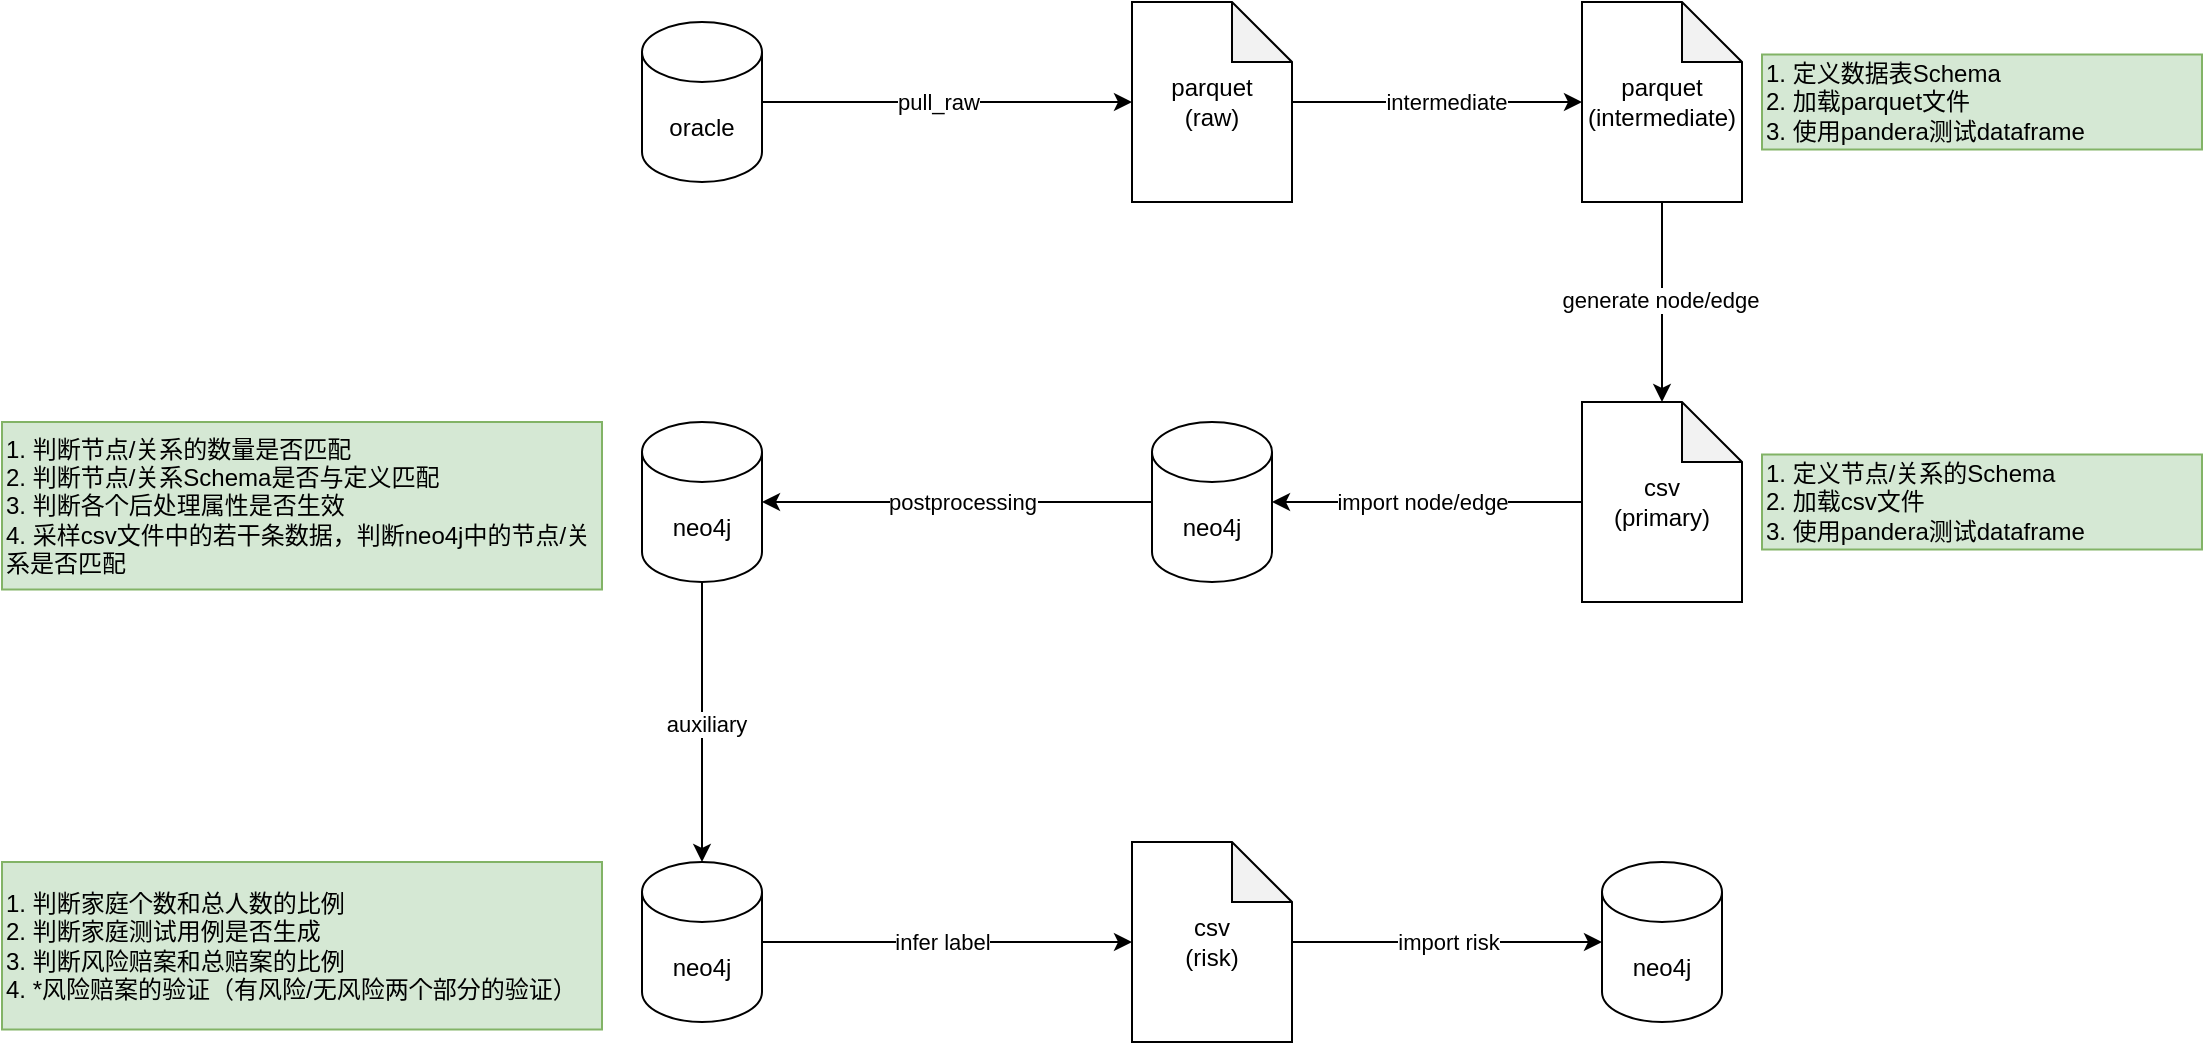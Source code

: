 <mxfile version="21.2.3" type="github">
  <diagram name="Page-1" id="LknvPDpUpN_7AxQZZM2L">
    <mxGraphModel dx="2924" dy="1155" grid="1" gridSize="10" guides="1" tooltips="1" connect="1" arrows="1" fold="1" page="1" pageScale="1" pageWidth="850" pageHeight="1100" math="0" shadow="0">
      <root>
        <mxCell id="0" />
        <mxCell id="1" parent="0" />
        <mxCell id="d0YDHUIfVL__pPALtXE7-13" style="edgeStyle=orthogonalEdgeStyle;rounded=0;orthogonalLoop=1;jettySize=auto;html=1;entryX=0;entryY=0.5;entryDx=0;entryDy=0;entryPerimeter=0;" edge="1" parent="1" source="d0YDHUIfVL__pPALtXE7-2" target="d0YDHUIfVL__pPALtXE7-3">
          <mxGeometry relative="1" as="geometry" />
        </mxCell>
        <mxCell id="d0YDHUIfVL__pPALtXE7-14" value="pull_raw" style="edgeLabel;html=1;align=center;verticalAlign=middle;resizable=0;points=[];" vertex="1" connectable="0" parent="d0YDHUIfVL__pPALtXE7-13">
          <mxGeometry x="-0.053" y="-1" relative="1" as="geometry">
            <mxPoint y="-1" as="offset" />
          </mxGeometry>
        </mxCell>
        <mxCell id="d0YDHUIfVL__pPALtXE7-2" value="oracle" style="shape=cylinder3;whiteSpace=wrap;html=1;boundedLbl=1;backgroundOutline=1;size=15;" vertex="1" parent="1">
          <mxGeometry x="100" y="180" width="60" height="80" as="geometry" />
        </mxCell>
        <mxCell id="d0YDHUIfVL__pPALtXE7-15" style="edgeStyle=orthogonalEdgeStyle;rounded=0;orthogonalLoop=1;jettySize=auto;html=1;" edge="1" parent="1" source="d0YDHUIfVL__pPALtXE7-3" target="d0YDHUIfVL__pPALtXE7-4">
          <mxGeometry relative="1" as="geometry" />
        </mxCell>
        <mxCell id="d0YDHUIfVL__pPALtXE7-16" value="intermediate" style="edgeLabel;html=1;align=center;verticalAlign=middle;resizable=0;points=[];" vertex="1" connectable="0" parent="d0YDHUIfVL__pPALtXE7-15">
          <mxGeometry x="0.062" y="-3" relative="1" as="geometry">
            <mxPoint y="-3" as="offset" />
          </mxGeometry>
        </mxCell>
        <mxCell id="d0YDHUIfVL__pPALtXE7-3" value="parquet&lt;br&gt;(raw)" style="shape=note;whiteSpace=wrap;html=1;backgroundOutline=1;darkOpacity=0.05;" vertex="1" parent="1">
          <mxGeometry x="345" y="170" width="80" height="100" as="geometry" />
        </mxCell>
        <mxCell id="d0YDHUIfVL__pPALtXE7-17" style="edgeStyle=orthogonalEdgeStyle;rounded=0;orthogonalLoop=1;jettySize=auto;html=1;entryX=0.5;entryY=0;entryDx=0;entryDy=0;entryPerimeter=0;" edge="1" parent="1" source="d0YDHUIfVL__pPALtXE7-4" target="d0YDHUIfVL__pPALtXE7-5">
          <mxGeometry relative="1" as="geometry" />
        </mxCell>
        <mxCell id="d0YDHUIfVL__pPALtXE7-18" value="generate node/edge" style="edgeLabel;html=1;align=center;verticalAlign=middle;resizable=0;points=[];" vertex="1" connectable="0" parent="d0YDHUIfVL__pPALtXE7-17">
          <mxGeometry x="-0.02" y="-1" relative="1" as="geometry">
            <mxPoint as="offset" />
          </mxGeometry>
        </mxCell>
        <mxCell id="d0YDHUIfVL__pPALtXE7-4" value="parquet&lt;br&gt;(intermediate)" style="shape=note;whiteSpace=wrap;html=1;backgroundOutline=1;darkOpacity=0.05;" vertex="1" parent="1">
          <mxGeometry x="570" y="170" width="80" height="100" as="geometry" />
        </mxCell>
        <mxCell id="d0YDHUIfVL__pPALtXE7-19" style="edgeStyle=orthogonalEdgeStyle;rounded=0;orthogonalLoop=1;jettySize=auto;html=1;entryX=1;entryY=0.5;entryDx=0;entryDy=0;entryPerimeter=0;" edge="1" parent="1" source="d0YDHUIfVL__pPALtXE7-5" target="d0YDHUIfVL__pPALtXE7-6">
          <mxGeometry relative="1" as="geometry" />
        </mxCell>
        <mxCell id="d0YDHUIfVL__pPALtXE7-20" value="import node/edge" style="edgeLabel;html=1;align=center;verticalAlign=middle;resizable=0;points=[];" vertex="1" connectable="0" parent="d0YDHUIfVL__pPALtXE7-19">
          <mxGeometry x="0.303" relative="1" as="geometry">
            <mxPoint x="21" as="offset" />
          </mxGeometry>
        </mxCell>
        <mxCell id="d0YDHUIfVL__pPALtXE7-5" value="csv&lt;br&gt;(primary)" style="shape=note;whiteSpace=wrap;html=1;backgroundOutline=1;darkOpacity=0.05;" vertex="1" parent="1">
          <mxGeometry x="570" y="370" width="80" height="100" as="geometry" />
        </mxCell>
        <mxCell id="d0YDHUIfVL__pPALtXE7-22" style="edgeStyle=orthogonalEdgeStyle;rounded=0;orthogonalLoop=1;jettySize=auto;html=1;" edge="1" parent="1" source="d0YDHUIfVL__pPALtXE7-6" target="d0YDHUIfVL__pPALtXE7-7">
          <mxGeometry relative="1" as="geometry" />
        </mxCell>
        <mxCell id="d0YDHUIfVL__pPALtXE7-23" value="postprocessing" style="edgeLabel;html=1;align=center;verticalAlign=middle;resizable=0;points=[];" vertex="1" connectable="0" parent="d0YDHUIfVL__pPALtXE7-22">
          <mxGeometry x="0.262" y="3" relative="1" as="geometry">
            <mxPoint x="28" y="-3" as="offset" />
          </mxGeometry>
        </mxCell>
        <mxCell id="d0YDHUIfVL__pPALtXE7-6" value="neo4j" style="shape=cylinder3;whiteSpace=wrap;html=1;boundedLbl=1;backgroundOutline=1;size=15;" vertex="1" parent="1">
          <mxGeometry x="355" y="380" width="60" height="80" as="geometry" />
        </mxCell>
        <mxCell id="d0YDHUIfVL__pPALtXE7-24" style="edgeStyle=orthogonalEdgeStyle;rounded=0;orthogonalLoop=1;jettySize=auto;html=1;entryX=0.5;entryY=0;entryDx=0;entryDy=0;entryPerimeter=0;" edge="1" parent="1" source="d0YDHUIfVL__pPALtXE7-7" target="d0YDHUIfVL__pPALtXE7-8">
          <mxGeometry relative="1" as="geometry" />
        </mxCell>
        <mxCell id="d0YDHUIfVL__pPALtXE7-25" value="auxiliary" style="edgeLabel;html=1;align=center;verticalAlign=middle;resizable=0;points=[];" vertex="1" connectable="0" parent="d0YDHUIfVL__pPALtXE7-24">
          <mxGeometry x="0.014" y="2" relative="1" as="geometry">
            <mxPoint as="offset" />
          </mxGeometry>
        </mxCell>
        <mxCell id="d0YDHUIfVL__pPALtXE7-7" value="neo4j" style="shape=cylinder3;whiteSpace=wrap;html=1;boundedLbl=1;backgroundOutline=1;size=15;" vertex="1" parent="1">
          <mxGeometry x="100" y="380" width="60" height="80" as="geometry" />
        </mxCell>
        <mxCell id="d0YDHUIfVL__pPALtXE7-26" style="edgeStyle=orthogonalEdgeStyle;rounded=0;orthogonalLoop=1;jettySize=auto;html=1;entryX=0;entryY=0.5;entryDx=0;entryDy=0;entryPerimeter=0;" edge="1" parent="1" source="d0YDHUIfVL__pPALtXE7-8" target="d0YDHUIfVL__pPALtXE7-10">
          <mxGeometry relative="1" as="geometry" />
        </mxCell>
        <mxCell id="d0YDHUIfVL__pPALtXE7-27" value="infer label" style="edgeLabel;html=1;align=center;verticalAlign=middle;resizable=0;points=[];" vertex="1" connectable="0" parent="d0YDHUIfVL__pPALtXE7-26">
          <mxGeometry x="-0.243" y="2" relative="1" as="geometry">
            <mxPoint x="20" y="2" as="offset" />
          </mxGeometry>
        </mxCell>
        <mxCell id="d0YDHUIfVL__pPALtXE7-8" value="neo4j" style="shape=cylinder3;whiteSpace=wrap;html=1;boundedLbl=1;backgroundOutline=1;size=15;" vertex="1" parent="1">
          <mxGeometry x="100" y="600" width="60" height="80" as="geometry" />
        </mxCell>
        <mxCell id="d0YDHUIfVL__pPALtXE7-28" value="import risk" style="edgeStyle=orthogonalEdgeStyle;rounded=0;orthogonalLoop=1;jettySize=auto;html=1;entryX=0;entryY=0.5;entryDx=0;entryDy=0;entryPerimeter=0;" edge="1" parent="1" source="d0YDHUIfVL__pPALtXE7-10" target="d0YDHUIfVL__pPALtXE7-12">
          <mxGeometry relative="1" as="geometry">
            <Array as="points">
              <mxPoint x="500" y="640" />
              <mxPoint x="500" y="640" />
            </Array>
          </mxGeometry>
        </mxCell>
        <mxCell id="d0YDHUIfVL__pPALtXE7-10" value="csv&lt;br&gt;(risk)" style="shape=note;whiteSpace=wrap;html=1;backgroundOutline=1;darkOpacity=0.05;" vertex="1" parent="1">
          <mxGeometry x="345" y="590" width="80" height="100" as="geometry" />
        </mxCell>
        <mxCell id="d0YDHUIfVL__pPALtXE7-12" value="neo4j" style="shape=cylinder3;whiteSpace=wrap;html=1;boundedLbl=1;backgroundOutline=1;size=15;" vertex="1" parent="1">
          <mxGeometry x="580" y="600" width="60" height="80" as="geometry" />
        </mxCell>
        <mxCell id="d0YDHUIfVL__pPALtXE7-29" value="1. 定义数据表Schema&lt;br&gt;2. 加载parquet文件&lt;br&gt;3. 使用pandera测试dataframe" style="text;html=1;strokeColor=#82b366;fillColor=#d5e8d4;align=left;verticalAlign=middle;whiteSpace=wrap;rounded=0;" vertex="1" parent="1">
          <mxGeometry x="660" y="196.25" width="220" height="47.5" as="geometry" />
        </mxCell>
        <mxCell id="d0YDHUIfVL__pPALtXE7-30" value="1. 定义节点/关系的Schema&lt;br&gt;2. 加载csv文件&lt;br&gt;3. 使用pandera测试dataframe" style="text;html=1;strokeColor=#82b366;fillColor=#d5e8d4;align=left;verticalAlign=middle;whiteSpace=wrap;rounded=0;" vertex="1" parent="1">
          <mxGeometry x="660" y="396.25" width="220" height="47.5" as="geometry" />
        </mxCell>
        <mxCell id="d0YDHUIfVL__pPALtXE7-31" value="1. 判断节点/关系的数量是否匹配&lt;br&gt;2. 判断节点/关系Schema是否与定义匹配&lt;br&gt;3. 判断各个后处理属性是否生效&lt;br&gt;4. 采样csv文件中的若干条数据，判断neo4j中的节点/关系是否匹配" style="text;html=1;strokeColor=#82b366;fillColor=#d5e8d4;align=left;verticalAlign=middle;whiteSpace=wrap;rounded=0;" vertex="1" parent="1">
          <mxGeometry x="-220" y="380" width="300" height="83.75" as="geometry" />
        </mxCell>
        <mxCell id="d0YDHUIfVL__pPALtXE7-32" value="1. 判断家庭个数和总人数的比例&lt;br&gt;2. 判断家庭测试用例是否生成&lt;br&gt;3. 判断风险赔案和总赔案的比例&lt;br&gt;4. *风险赔案的验证（有风险/无风险两个部分的验证）" style="text;html=1;strokeColor=#82b366;fillColor=#d5e8d4;align=left;verticalAlign=middle;whiteSpace=wrap;rounded=0;" vertex="1" parent="1">
          <mxGeometry x="-220" y="600" width="300" height="83.75" as="geometry" />
        </mxCell>
      </root>
    </mxGraphModel>
  </diagram>
</mxfile>
